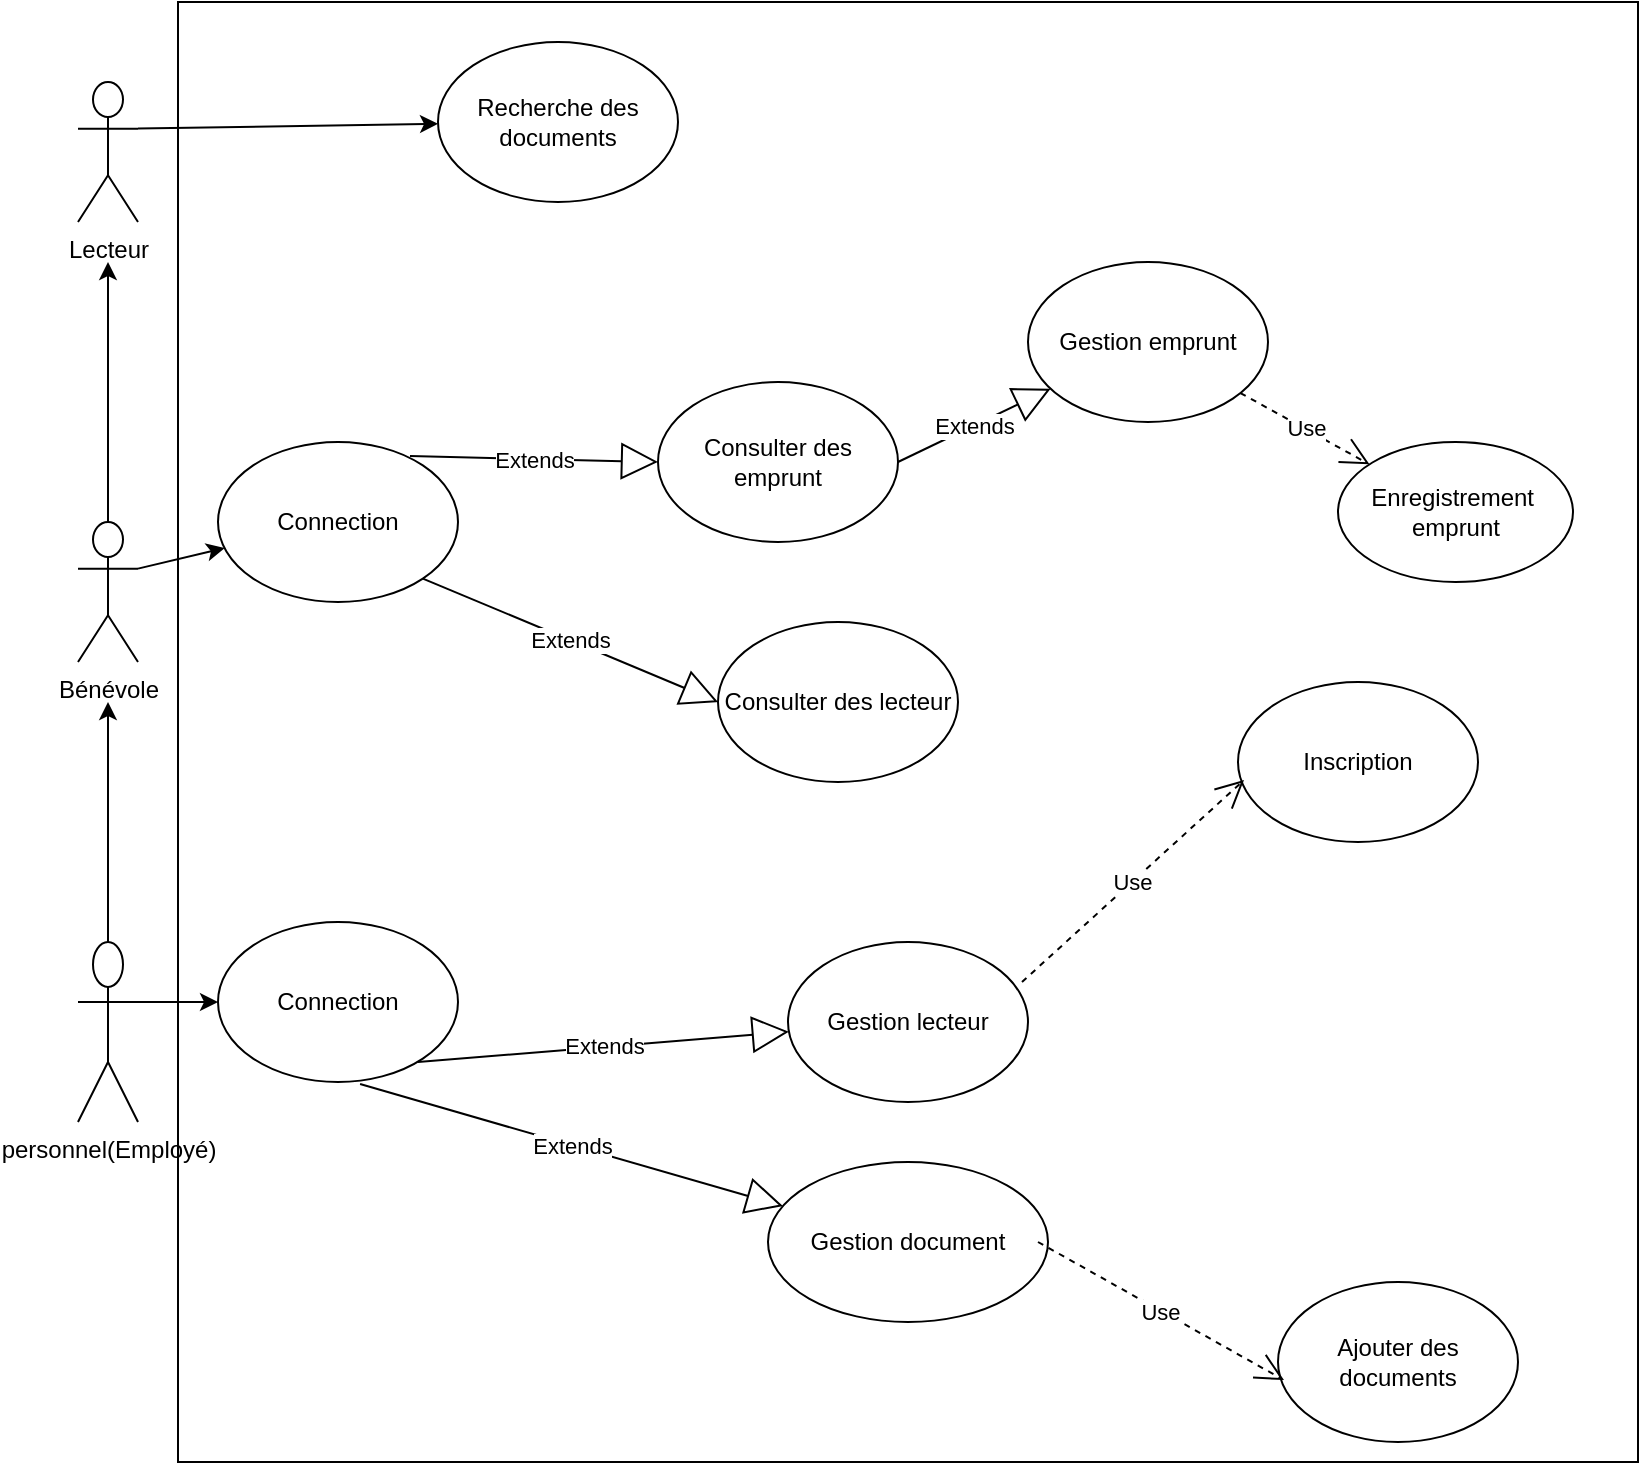 <mxfile version="14.4.8" type="device"><diagram id="BvgESBralCUzQAFykHZO" name="Page-1"><mxGraphModel dx="1422" dy="794" grid="1" gridSize="10" guides="1" tooltips="1" connect="1" arrows="1" fold="1" page="1" pageScale="1" pageWidth="827" pageHeight="1169" math="0" shadow="0"><root><mxCell id="0"/><mxCell id="1" parent="0"/><mxCell id="He49Zs4zd7kW3bwwefBZ-1" value="" style="whiteSpace=wrap;html=1;aspect=fixed;" parent="1" vertex="1"><mxGeometry x="320" y="100" width="730" height="730" as="geometry"/></mxCell><mxCell id="He49Zs4zd7kW3bwwefBZ-2" value="personnel(Employé)" style="shape=umlActor;verticalLabelPosition=bottom;verticalAlign=top;html=1;outlineConnect=0;" parent="1" vertex="1"><mxGeometry x="270" y="570" width="30" height="90" as="geometry"/></mxCell><mxCell id="He49Zs4zd7kW3bwwefBZ-3" value="Lecteur&lt;br&gt;" style="shape=umlActor;verticalLabelPosition=bottom;verticalAlign=top;html=1;outlineConnect=0;" parent="1" vertex="1"><mxGeometry x="270" y="140" width="30" height="70" as="geometry"/></mxCell><mxCell id="He49Zs4zd7kW3bwwefBZ-9" value="Gestion document" style="ellipse;whiteSpace=wrap;html=1;" parent="1" vertex="1"><mxGeometry x="615" y="680" width="140" height="80" as="geometry"/></mxCell><mxCell id="He49Zs4zd7kW3bwwefBZ-10" value="Gestion lecteur" style="ellipse;whiteSpace=wrap;html=1;" parent="1" vertex="1"><mxGeometry x="625" y="570" width="120" height="80" as="geometry"/></mxCell><mxCell id="He49Zs4zd7kW3bwwefBZ-12" value="Recherche des documents" style="ellipse;whiteSpace=wrap;html=1;" parent="1" vertex="1"><mxGeometry x="450" y="120" width="120" height="80" as="geometry"/></mxCell><mxCell id="He49Zs4zd7kW3bwwefBZ-13" value="Consulter des emprunt" style="ellipse;whiteSpace=wrap;html=1;" parent="1" vertex="1"><mxGeometry x="560" y="290" width="120" height="80" as="geometry"/></mxCell><mxCell id="0KpEBm90rgbIvrYl21xK-11" value="" style="endArrow=classic;html=1;exitX=1;exitY=0.333;exitDx=0;exitDy=0;exitPerimeter=0;" parent="1" source="He49Zs4zd7kW3bwwefBZ-3" target="He49Zs4zd7kW3bwwefBZ-12" edge="1"><mxGeometry width="50" height="50" relative="1" as="geometry"><mxPoint x="280" y="400" as="sourcePoint"/><mxPoint x="750" y="570" as="targetPoint"/></mxGeometry></mxCell><mxCell id="0KpEBm90rgbIvrYl21xK-18" value="Bénévole" style="shape=umlActor;verticalLabelPosition=bottom;verticalAlign=top;html=1;outlineConnect=0;" parent="1" vertex="1"><mxGeometry x="270" y="360" width="30" height="70" as="geometry"/></mxCell><mxCell id="0KpEBm90rgbIvrYl21xK-44" style="edgeStyle=orthogonalEdgeStyle;rounded=0;orthogonalLoop=1;jettySize=auto;html=1;exitX=0.5;exitY=1;exitDx=0;exitDy=0;" parent="1" edge="1"><mxGeometry relative="1" as="geometry"><mxPoint x="660" y="420" as="sourcePoint"/><mxPoint x="660" y="420" as="targetPoint"/></mxGeometry></mxCell><mxCell id="0KpEBm90rgbIvrYl21xK-51" value="" style="endArrow=classic;html=1;exitX=0.5;exitY=0;exitDx=0;exitDy=0;exitPerimeter=0;" parent="1" source="0KpEBm90rgbIvrYl21xK-18" edge="1"><mxGeometry width="50" height="50" relative="1" as="geometry"><mxPoint x="700" y="480" as="sourcePoint"/><mxPoint x="285" y="230" as="targetPoint"/></mxGeometry></mxCell><mxCell id="0KpEBm90rgbIvrYl21xK-55" value="" style="endArrow=classic;html=1;exitX=0.5;exitY=0;exitDx=0;exitDy=0;exitPerimeter=0;" parent="1" source="He49Zs4zd7kW3bwwefBZ-2" edge="1"><mxGeometry width="50" height="50" relative="1" as="geometry"><mxPoint x="700" y="480" as="sourcePoint"/><mxPoint x="285" y="450" as="targetPoint"/></mxGeometry></mxCell><mxCell id="0KpEBm90rgbIvrYl21xK-58" value="Connection" style="ellipse;whiteSpace=wrap;html=1;" parent="1" vertex="1"><mxGeometry x="340" y="560" width="120" height="80" as="geometry"/></mxCell><mxCell id="0KpEBm90rgbIvrYl21xK-61" value="Extends" style="endArrow=block;endSize=16;endFill=0;html=1;" parent="1" target="He49Zs4zd7kW3bwwefBZ-10" edge="1"><mxGeometry width="160" relative="1" as="geometry"><mxPoint x="440" y="630" as="sourcePoint"/><mxPoint x="800" y="450" as="targetPoint"/></mxGeometry></mxCell><mxCell id="0KpEBm90rgbIvrYl21xK-62" value="Extends" style="endArrow=block;endSize=16;endFill=0;html=1;exitX=0.592;exitY=1.013;exitDx=0;exitDy=0;exitPerimeter=0;" parent="1" source="0KpEBm90rgbIvrYl21xK-58" target="He49Zs4zd7kW3bwwefBZ-9" edge="1"><mxGeometry width="160" relative="1" as="geometry"><mxPoint x="640" y="450" as="sourcePoint"/><mxPoint x="800" y="450" as="targetPoint"/></mxGeometry></mxCell><mxCell id="0KpEBm90rgbIvrYl21xK-63" value="" style="endArrow=classic;html=1;exitX=1;exitY=0.333;exitDx=0;exitDy=0;exitPerimeter=0;" parent="1" source="He49Zs4zd7kW3bwwefBZ-2" target="0KpEBm90rgbIvrYl21xK-58" edge="1"><mxGeometry width="50" height="50" relative="1" as="geometry"><mxPoint x="700" y="480" as="sourcePoint"/><mxPoint x="750" y="430" as="targetPoint"/></mxGeometry></mxCell><mxCell id="0KpEBm90rgbIvrYl21xK-64" value="Connection" style="ellipse;whiteSpace=wrap;html=1;" parent="1" vertex="1"><mxGeometry x="340" y="320" width="120" height="80" as="geometry"/></mxCell><mxCell id="0KpEBm90rgbIvrYl21xK-68" value="" style="endArrow=classic;html=1;exitX=1;exitY=0.333;exitDx=0;exitDy=0;exitPerimeter=0;" parent="1" source="0KpEBm90rgbIvrYl21xK-18" target="0KpEBm90rgbIvrYl21xK-64" edge="1"><mxGeometry width="50" height="50" relative="1" as="geometry"><mxPoint x="700" y="480" as="sourcePoint"/><mxPoint x="750" y="430" as="targetPoint"/></mxGeometry></mxCell><mxCell id="0KpEBm90rgbIvrYl21xK-71" value="Inscription" style="ellipse;whiteSpace=wrap;html=1;" parent="1" vertex="1"><mxGeometry x="850" y="440" width="120" height="80" as="geometry"/></mxCell><mxCell id="0KpEBm90rgbIvrYl21xK-72" value="Consulter des lecteur" style="ellipse;whiteSpace=wrap;html=1;" parent="1" vertex="1"><mxGeometry x="590" y="410" width="120" height="80" as="geometry"/></mxCell><mxCell id="0KpEBm90rgbIvrYl21xK-74" value="Extends" style="endArrow=block;endSize=16;endFill=0;html=1;exitX=1;exitY=1;exitDx=0;exitDy=0;entryX=0;entryY=0.5;entryDx=0;entryDy=0;" parent="1" source="0KpEBm90rgbIvrYl21xK-64" target="0KpEBm90rgbIvrYl21xK-72" edge="1"><mxGeometry width="160" relative="1" as="geometry"><mxPoint x="440.96" y="405.04" as="sourcePoint"/><mxPoint x="590" y="390" as="targetPoint"/></mxGeometry></mxCell><mxCell id="0KpEBm90rgbIvrYl21xK-75" value="Use" style="endArrow=open;endSize=12;dashed=1;html=1;" parent="1" source="0KpEBm90rgbIvrYl21xK-69" target="0KpEBm90rgbIvrYl21xK-76" edge="1"><mxGeometry width="160" relative="1" as="geometry"><mxPoint x="720" y="349.5" as="sourcePoint"/><mxPoint x="840" y="350" as="targetPoint"/></mxGeometry></mxCell><mxCell id="0KpEBm90rgbIvrYl21xK-76" value="Enregistrement&amp;nbsp;&lt;br&gt;emprunt" style="ellipse;whiteSpace=wrap;html=1;" parent="1" vertex="1"><mxGeometry x="900" y="320" width="117.5" height="70" as="geometry"/></mxCell><mxCell id="0KpEBm90rgbIvrYl21xK-69" value="Gestion emprunt" style="ellipse;whiteSpace=wrap;html=1;" parent="1" vertex="1"><mxGeometry x="745" y="230" width="120" height="80" as="geometry"/></mxCell><mxCell id="0KpEBm90rgbIvrYl21xK-78" value="Extends" style="endArrow=block;endSize=16;endFill=0;html=1;exitX=1;exitY=0.5;exitDx=0;exitDy=0;" parent="1" source="He49Zs4zd7kW3bwwefBZ-13" target="0KpEBm90rgbIvrYl21xK-69" edge="1"><mxGeometry width="160" relative="1" as="geometry"><mxPoint x="630" y="291" as="sourcePoint"/><mxPoint x="800" y="430" as="targetPoint"/><Array as="points"/></mxGeometry></mxCell><mxCell id="0KpEBm90rgbIvrYl21xK-86" value="Extends" style="endArrow=block;endSize=16;endFill=0;html=1;exitX=0.8;exitY=0.088;exitDx=0;exitDy=0;exitPerimeter=0;entryX=0;entryY=0.5;entryDx=0;entryDy=0;" parent="1" source="0KpEBm90rgbIvrYl21xK-64" edge="1"><mxGeometry width="160" relative="1" as="geometry"><mxPoint x="640" y="430" as="sourcePoint"/><mxPoint x="560" y="330" as="targetPoint"/></mxGeometry></mxCell><mxCell id="0KpEBm90rgbIvrYl21xK-89" value="Use" style="endArrow=open;endSize=12;dashed=1;html=1;entryX=0.025;entryY=0.613;entryDx=0;entryDy=0;entryPerimeter=0;exitX=0.975;exitY=0.25;exitDx=0;exitDy=0;exitPerimeter=0;" parent="1" source="He49Zs4zd7kW3bwwefBZ-10" target="0KpEBm90rgbIvrYl21xK-71" edge="1"><mxGeometry width="160" relative="1" as="geometry"><mxPoint x="630" y="560" as="sourcePoint"/><mxPoint x="790" y="560" as="targetPoint"/></mxGeometry></mxCell><mxCell id="0KpEBm90rgbIvrYl21xK-90" value="Ajouter des documents" style="ellipse;whiteSpace=wrap;html=1;" parent="1" vertex="1"><mxGeometry x="870" y="740" width="120" height="80" as="geometry"/></mxCell><mxCell id="0KpEBm90rgbIvrYl21xK-93" value="Use" style="endArrow=open;endSize=12;dashed=1;html=1;entryX=0.025;entryY=0.613;entryDx=0;entryDy=0;entryPerimeter=0;" parent="1" target="0KpEBm90rgbIvrYl21xK-90" edge="1"><mxGeometry width="160" relative="1" as="geometry"><mxPoint x="750" y="720" as="sourcePoint"/><mxPoint x="880" y="720" as="targetPoint"/></mxGeometry></mxCell></root></mxGraphModel></diagram></mxfile>